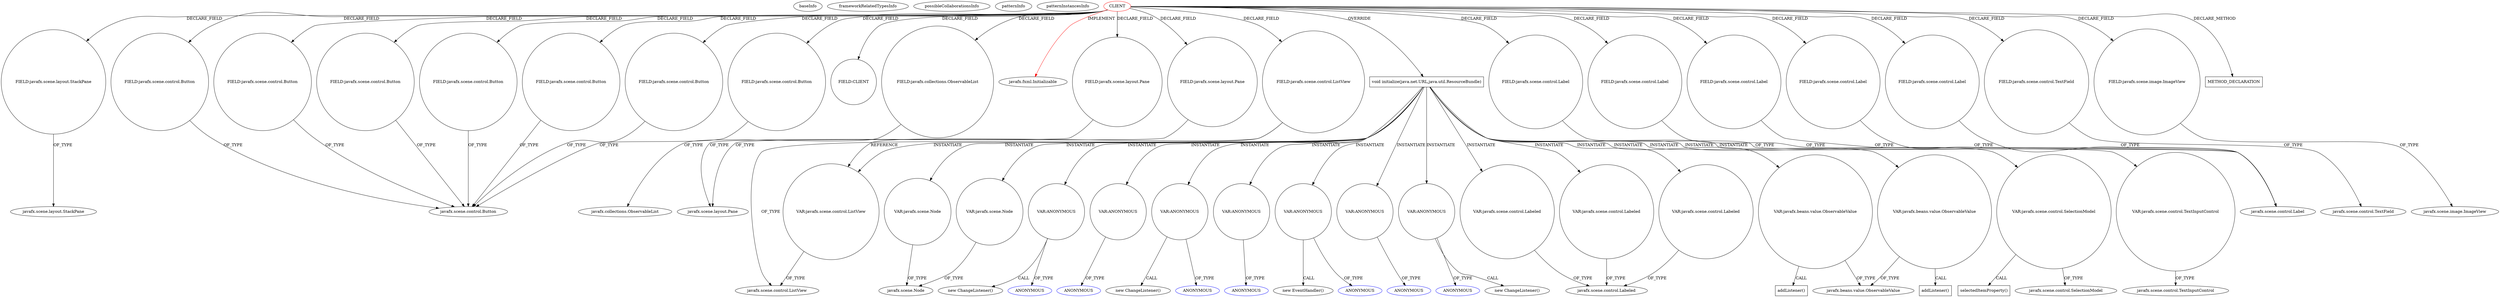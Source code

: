 digraph {
baseInfo[graphId=1701,category="pattern",isAnonymous=false,possibleRelation=false]
frameworkRelatedTypesInfo[0="javafx.fxml.Initializable"]
possibleCollaborationsInfo[]
patternInfo[frequency=2.0,patternRootClient=0]
patternInstancesInfo[0="hock323-eventManager~/hock323-eventManager/EventManager-master/src/eventManager/controller/pokerTournament/TournamentController.java~TournamentController~3009",1="mouradsaadi-LO23-IHM~/mouradsaadi-LO23-IHM/LO23-IHM-master/Sudoku-IHM/src/sudoko/ihm/vue/FXMLDocumentController.java~FXMLDocumentController~3651"]
42[label="FIELD:javafx.scene.layout.StackPane",vertexType="FIELD_DECLARATION",isFrameworkType=false,shape=circle]
0[label="CLIENT",vertexType="ROOT_CLIENT_CLASS_DECLARATION",isFrameworkType=false,color=red]
59[label="FIELD:javafx.scene.control.Button",vertexType="FIELD_DECLARATION",isFrameworkType=false,shape=circle]
10[label="FIELD:javafx.scene.control.Button",vertexType="FIELD_DECLARATION",isFrameworkType=false,shape=circle]
8[label="FIELD:javafx.scene.control.Button",vertexType="FIELD_DECLARATION",isFrameworkType=false,shape=circle]
4[label="FIELD:javafx.scene.control.Button",vertexType="FIELD_DECLARATION",isFrameworkType=false,shape=circle]
79[label="FIELD:javafx.scene.control.Button",vertexType="FIELD_DECLARATION",isFrameworkType=false,shape=circle]
142[label="FIELD:javafx.scene.control.Button",vertexType="FIELD_DECLARATION",isFrameworkType=false,shape=circle]
48[label="FIELD:javafx.scene.control.Button",vertexType="FIELD_DECLARATION",isFrameworkType=false,shape=circle]
20[label="FIELD:CLIENT",vertexType="FIELD_DECLARATION",isFrameworkType=false,shape=circle]
146[label="FIELD:javafx.collections.ObservableList",vertexType="FIELD_DECLARATION",isFrameworkType=false,shape=circle]
147[label="javafx.collections.ObservableList",vertexType="FRAMEWORK_INTERFACE_TYPE",isFrameworkType=false]
1[label="javafx.fxml.Initializable",vertexType="FRAMEWORK_INTERFACE_TYPE",isFrameworkType=false]
116[label="FIELD:javafx.scene.layout.Pane",vertexType="FIELD_DECLARATION",isFrameworkType=false,shape=circle]
41[label="javafx.scene.layout.Pane",vertexType="FRAMEWORK_CLASS_TYPE",isFrameworkType=false]
126[label="FIELD:javafx.scene.layout.Pane",vertexType="FIELD_DECLARATION",isFrameworkType=false,shape=circle]
152[label="void initialize(java.net.URL,java.util.ResourceBundle)",vertexType="OVERRIDING_METHOD_DECLARATION",isFrameworkType=false,shape=box]
243[label="VAR:javafx.scene.control.ListView",vertexType="VARIABLE_EXPRESION",isFrameworkType=false,shape=circle]
267[label="VAR:javafx.scene.control.SelectionModel",vertexType="VARIABLE_EXPRESION",isFrameworkType=false,shape=circle]
269[label="javafx.scene.control.SelectionModel",vertexType="FRAMEWORK_CLASS_TYPE",isFrameworkType=false]
2[label="FIELD:javafx.scene.control.ListView",vertexType="FIELD_DECLARATION",isFrameworkType=false,shape=circle]
336[label="VAR:javafx.scene.control.TextInputControl",vertexType="VARIABLE_EXPRESION",isFrameworkType=false,shape=circle]
98[label="FIELD:javafx.scene.control.Label",vertexType="FIELD_DECLARATION",isFrameworkType=false,shape=circle]
27[label="javafx.scene.control.Label",vertexType="FRAMEWORK_CLASS_TYPE",isFrameworkType=false]
61[label="FIELD:javafx.scene.control.Label",vertexType="FIELD_DECLARATION",isFrameworkType=false,shape=circle]
50[label="FIELD:javafx.scene.control.Label",vertexType="FIELD_DECLARATION",isFrameworkType=false,shape=circle]
57[label="FIELD:javafx.scene.control.Label",vertexType="FIELD_DECLARATION",isFrameworkType=false,shape=circle]
65[label="FIELD:javafx.scene.control.Label",vertexType="FIELD_DECLARATION",isFrameworkType=false,shape=circle]
43[label="javafx.scene.layout.StackPane",vertexType="FRAMEWORK_CLASS_TYPE",isFrameworkType=false]
5[label="javafx.scene.control.Button",vertexType="FRAMEWORK_CLASS_TYPE",isFrameworkType=false]
338[label="javafx.scene.control.TextInputControl",vertexType="FRAMEWORK_CLASS_TYPE",isFrameworkType=false]
130[label="FIELD:javafx.scene.control.TextField",vertexType="FIELD_DECLARATION",isFrameworkType=false,shape=circle]
211[label="VAR:javafx.scene.Node",vertexType="VARIABLE_EXPRESION",isFrameworkType=false,shape=circle]
189[label="javafx.scene.Node",vertexType="FRAMEWORK_CLASS_TYPE",isFrameworkType=false]
196[label="VAR:ANONYMOUS",vertexType="VARIABLE_EXPRESION",isFrameworkType=false,shape=circle]
249[label="VAR:ANONYMOUS",vertexType="VARIABLE_EXPRESION",isFrameworkType=false,shape=circle]
234[label="VAR:ANONYMOUS",vertexType="VARIABLE_EXPRESION",isFrameworkType=false,shape=circle]
220[label="VAR:ANONYMOUS",vertexType="VARIABLE_EXPRESION",isFrameworkType=false,shape=circle]
328[label="VAR:ANONYMOUS",vertexType="VARIABLE_EXPRESION",isFrameworkType=false,shape=circle]
274[label="VAR:ANONYMOUS",vertexType="VARIABLE_EXPRESION",isFrameworkType=false,shape=circle]
208[label="VAR:ANONYMOUS",vertexType="VARIABLE_EXPRESION",isFrameworkType=false,shape=circle]
7[label="javafx.scene.control.TextField",vertexType="FRAMEWORK_CLASS_TYPE",isFrameworkType=false]
156[label="VAR:javafx.scene.control.Labeled",vertexType="VARIABLE_EXPRESION",isFrameworkType=false,shape=circle]
165[label="VAR:javafx.scene.control.Labeled",vertexType="VARIABLE_EXPRESION",isFrameworkType=false,shape=circle]
174[label="VAR:javafx.scene.control.Labeled",vertexType="VARIABLE_EXPRESION",isFrameworkType=false,shape=circle]
122[label="FIELD:javafx.scene.image.ImageView",vertexType="FIELD_DECLARATION",isFrameworkType=false,shape=circle]
115[label="javafx.scene.image.ImageView",vertexType="FRAMEWORK_CLASS_TYPE",isFrameworkType=false]
647[label="METHOD_DECLARATION",vertexType="CLIENT_METHOD_DECLARATION",isFrameworkType=false,shape=box]
275[label="ANONYMOUS",vertexType="REFERENCE_ANONYMOUS_DECLARATION",isFrameworkType=false,color=blue]
209[label="ANONYMOUS",vertexType="REFERENCE_ANONYMOUS_DECLARATION",isFrameworkType=false,color=blue]
235[label="ANONYMOUS",vertexType="REFERENCE_ANONYMOUS_DECLARATION",isFrameworkType=false,color=blue]
197[label="ANONYMOUS",vertexType="REFERENCE_ANONYMOUS_DECLARATION",isFrameworkType=false,color=blue]
221[label="ANONYMOUS",vertexType="REFERENCE_ANONYMOUS_DECLARATION",isFrameworkType=false,color=blue]
250[label="ANONYMOUS",vertexType="REFERENCE_ANONYMOUS_DECLARATION",isFrameworkType=false,color=blue]
329[label="ANONYMOUS",vertexType="REFERENCE_ANONYMOUS_DECLARATION",isFrameworkType=false,color=blue]
327[label="new EventHandler()",vertexType="CONSTRUCTOR_CALL",isFrameworkType=false]
195[label="new ChangeListener()",vertexType="CONSTRUCTOR_CALL",isFrameworkType=false]
207[label="new ChangeListener()",vertexType="CONSTRUCTOR_CALL",isFrameworkType=false]
233[label="new ChangeListener()",vertexType="CONSTRUCTOR_CALL",isFrameworkType=false]
199[label="VAR:javafx.scene.Node",vertexType="VARIABLE_EXPRESION",isFrameworkType=false,shape=circle]
268[label="selectedItemProperty()",vertexType="INSIDE_CALL",isFrameworkType=false,shape=box]
158[label="javafx.scene.control.Labeled",vertexType="FRAMEWORK_CLASS_TYPE",isFrameworkType=false]
3[label="javafx.scene.control.ListView",vertexType="FRAMEWORK_CLASS_TYPE",isFrameworkType=false]
333[label="VAR:javafx.beans.value.ObservableValue",vertexType="VARIABLE_EXPRESION",isFrameworkType=false,shape=circle]
266[label="javafx.beans.value.ObservableValue",vertexType="FRAMEWORK_INTERFACE_TYPE",isFrameworkType=false]
334[label="addListener()",vertexType="INSIDE_CALL",isFrameworkType=false,shape=box]
264[label="VAR:javafx.beans.value.ObservableValue",vertexType="VARIABLE_EXPRESION",isFrameworkType=false,shape=circle]
265[label="addListener()",vertexType="INSIDE_CALL",isFrameworkType=false,shape=box]
0->48[label="DECLARE_FIELD"]
79->5[label="OF_TYPE"]
211->189[label="OF_TYPE"]
152->220[label="INSTANTIATE"]
234->233[label="CALL"]
59->5[label="OF_TYPE"]
196->195[label="CALL"]
152->328[label="INSTANTIATE"]
0->8[label="DECLARE_FIELD"]
274->275[label="OF_TYPE"]
333->266[label="OF_TYPE"]
42->43[label="OF_TYPE"]
328->329[label="OF_TYPE"]
156->158[label="OF_TYPE"]
152->174[label="INSTANTIATE"]
142->5[label="OF_TYPE"]
65->27[label="OF_TYPE"]
174->158[label="OF_TYPE"]
264->265[label="CALL"]
336->338[label="OF_TYPE"]
48->5[label="OF_TYPE"]
0->4[label="DECLARE_FIELD"]
0->98[label="DECLARE_FIELD"]
152->211[label="INSTANTIATE"]
152->156[label="INSTANTIATE"]
0->130[label="DECLARE_FIELD"]
0->42[label="DECLARE_FIELD"]
0->61[label="DECLARE_FIELD"]
152->196[label="INSTANTIATE"]
122->115[label="OF_TYPE"]
0->116[label="DECLARE_FIELD"]
165->158[label="OF_TYPE"]
8->5[label="OF_TYPE"]
152->333[label="INSTANTIATE"]
152->336[label="INSTANTIATE"]
130->7[label="OF_TYPE"]
126->41[label="OF_TYPE"]
152->264[label="INSTANTIATE"]
152->208[label="INSTANTIATE"]
0->122[label="DECLARE_FIELD"]
152->199[label="INSTANTIATE"]
0->1[label="IMPLEMENT",color=red]
267->269[label="OF_TYPE"]
0->126[label="DECLARE_FIELD"]
0->20[label="DECLARE_FIELD"]
152->234[label="INSTANTIATE"]
152->274[label="INSTANTIATE"]
2->243[label="REFERENCE"]
196->197[label="OF_TYPE"]
98->27[label="OF_TYPE"]
234->235[label="OF_TYPE"]
0->152[label="OVERRIDE"]
199->189[label="OF_TYPE"]
146->147[label="OF_TYPE"]
57->27[label="OF_TYPE"]
0->50[label="DECLARE_FIELD"]
0->10[label="DECLARE_FIELD"]
50->27[label="OF_TYPE"]
333->334[label="CALL"]
0->146[label="DECLARE_FIELD"]
208->207[label="CALL"]
0->142[label="DECLARE_FIELD"]
0->647[label="DECLARE_METHOD"]
152->165[label="INSTANTIATE"]
0->2[label="DECLARE_FIELD"]
10->5[label="OF_TYPE"]
152->267[label="INSTANTIATE"]
328->327[label="CALL"]
264->266[label="OF_TYPE"]
4->5[label="OF_TYPE"]
2->3[label="OF_TYPE"]
0->57[label="DECLARE_FIELD"]
249->250[label="OF_TYPE"]
0->79[label="DECLARE_FIELD"]
267->268[label="CALL"]
152->249[label="INSTANTIATE"]
61->27[label="OF_TYPE"]
220->221[label="OF_TYPE"]
208->209[label="OF_TYPE"]
0->59[label="DECLARE_FIELD"]
0->65[label="DECLARE_FIELD"]
116->41[label="OF_TYPE"]
243->3[label="OF_TYPE"]
152->243[label="INSTANTIATE"]
}
